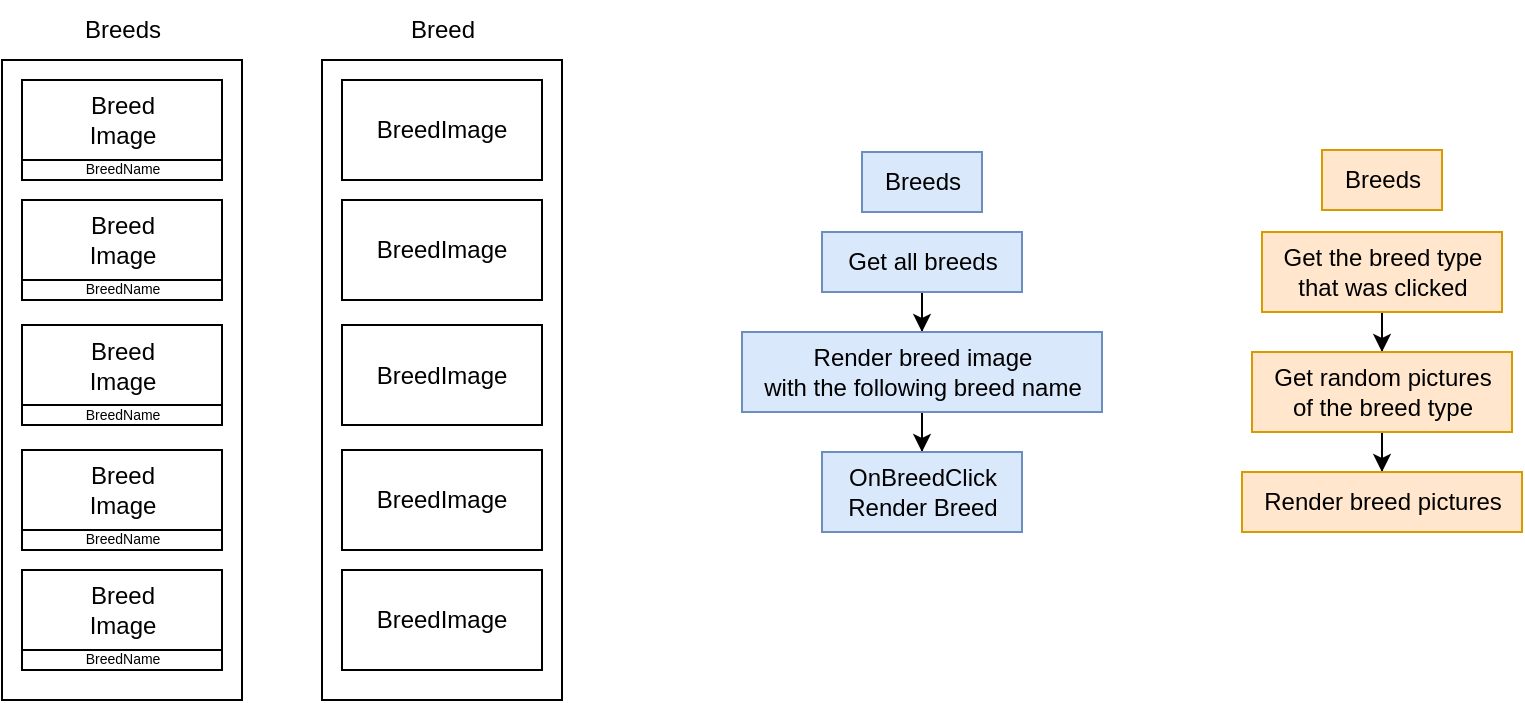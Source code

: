 <mxfile version="20.2.3" type="google"><diagram id="P7JOH4eBRa3EoXVeKAhw" name="Page-1"><mxGraphModel grid="1" page="1" gridSize="10" guides="1" tooltips="1" connect="1" arrows="1" fold="1" pageScale="1" pageWidth="850" pageHeight="1100" math="0" shadow="0"><root><mxCell id="0"/><mxCell id="1" parent="0"/><mxCell id="vqypg_9jLbD9Qh7zCxhH-2" value="" style="rounded=0;whiteSpace=wrap;html=1;" vertex="1" parent="1"><mxGeometry x="40" y="40" width="120" height="320" as="geometry"/></mxCell><mxCell id="vqypg_9jLbD9Qh7zCxhH-3" value="Breeds" style="text;html=1;align=center;verticalAlign=middle;resizable=0;points=[];autosize=1;strokeColor=none;fillColor=none;" vertex="1" parent="1"><mxGeometry x="70" y="10" width="60" height="30" as="geometry"/></mxCell><mxCell id="vqypg_9jLbD9Qh7zCxhH-4" value="" style="rounded=0;whiteSpace=wrap;html=1;" vertex="1" parent="1"><mxGeometry x="50" y="50" width="100" height="50" as="geometry"/></mxCell><mxCell id="vqypg_9jLbD9Qh7zCxhH-5" value="Breed&lt;br&gt;Image" style="text;html=1;align=center;verticalAlign=middle;resizable=0;points=[];autosize=1;strokeColor=none;fillColor=none;" vertex="1" parent="1"><mxGeometry x="70" y="50" width="60" height="40" as="geometry"/></mxCell><mxCell id="vqypg_9jLbD9Qh7zCxhH-7" value="" style="rounded=0;whiteSpace=wrap;html=1;" vertex="1" parent="1"><mxGeometry x="50" y="90" width="100" height="10" as="geometry"/></mxCell><mxCell id="vqypg_9jLbD9Qh7zCxhH-8" value="BreedName" style="text;html=1;align=center;verticalAlign=middle;resizable=0;points=[];autosize=1;strokeColor=none;fillColor=none;fontSize=7;" vertex="1" parent="1"><mxGeometry x="70" y="85" width="60" height="20" as="geometry"/></mxCell><mxCell id="vqypg_9jLbD9Qh7zCxhH-11" value="" style="rounded=0;whiteSpace=wrap;html=1;" vertex="1" parent="1"><mxGeometry x="50" y="110" width="100" height="50" as="geometry"/></mxCell><mxCell id="vqypg_9jLbD9Qh7zCxhH-12" value="Breed&lt;br&gt;Image" style="text;html=1;align=center;verticalAlign=middle;resizable=0;points=[];autosize=1;strokeColor=none;fillColor=none;" vertex="1" parent="1"><mxGeometry x="70" y="110" width="60" height="40" as="geometry"/></mxCell><mxCell id="vqypg_9jLbD9Qh7zCxhH-13" value="" style="rounded=0;whiteSpace=wrap;html=1;" vertex="1" parent="1"><mxGeometry x="50" y="150" width="100" height="10" as="geometry"/></mxCell><mxCell id="vqypg_9jLbD9Qh7zCxhH-14" value="BreedName" style="text;html=1;align=center;verticalAlign=middle;resizable=0;points=[];autosize=1;strokeColor=none;fillColor=none;fontSize=7;" vertex="1" parent="1"><mxGeometry x="70" y="145" width="60" height="20" as="geometry"/></mxCell><mxCell id="vqypg_9jLbD9Qh7zCxhH-15" value="" style="rounded=0;whiteSpace=wrap;html=1;" vertex="1" parent="1"><mxGeometry x="50" y="172.5" width="100" height="50" as="geometry"/></mxCell><mxCell id="vqypg_9jLbD9Qh7zCxhH-16" value="Breed&lt;br&gt;Image" style="text;html=1;align=center;verticalAlign=middle;resizable=0;points=[];autosize=1;strokeColor=none;fillColor=none;" vertex="1" parent="1"><mxGeometry x="70" y="172.5" width="60" height="40" as="geometry"/></mxCell><mxCell id="vqypg_9jLbD9Qh7zCxhH-17" value="" style="rounded=0;whiteSpace=wrap;html=1;" vertex="1" parent="1"><mxGeometry x="50" y="212.5" width="100" height="10" as="geometry"/></mxCell><mxCell id="vqypg_9jLbD9Qh7zCxhH-18" value="BreedName" style="text;html=1;align=center;verticalAlign=middle;resizable=0;points=[];autosize=1;strokeColor=none;fillColor=none;fontSize=7;" vertex="1" parent="1"><mxGeometry x="70" y="207.5" width="60" height="20" as="geometry"/></mxCell><mxCell id="vqypg_9jLbD9Qh7zCxhH-19" value="" style="rounded=0;whiteSpace=wrap;html=1;" vertex="1" parent="1"><mxGeometry x="50" y="235" width="100" height="50" as="geometry"/></mxCell><mxCell id="vqypg_9jLbD9Qh7zCxhH-20" value="Breed&lt;br&gt;Image" style="text;html=1;align=center;verticalAlign=middle;resizable=0;points=[];autosize=1;strokeColor=none;fillColor=none;" vertex="1" parent="1"><mxGeometry x="70" y="235" width="60" height="40" as="geometry"/></mxCell><mxCell id="vqypg_9jLbD9Qh7zCxhH-21" value="" style="rounded=0;whiteSpace=wrap;html=1;" vertex="1" parent="1"><mxGeometry x="50" y="275" width="100" height="10" as="geometry"/></mxCell><mxCell id="vqypg_9jLbD9Qh7zCxhH-22" value="BreedName" style="text;html=1;align=center;verticalAlign=middle;resizable=0;points=[];autosize=1;strokeColor=none;fillColor=none;fontSize=7;" vertex="1" parent="1"><mxGeometry x="70" y="270" width="60" height="20" as="geometry"/></mxCell><mxCell id="vqypg_9jLbD9Qh7zCxhH-23" value="" style="rounded=0;whiteSpace=wrap;html=1;" vertex="1" parent="1"><mxGeometry x="50" y="295" width="100" height="50" as="geometry"/></mxCell><mxCell id="vqypg_9jLbD9Qh7zCxhH-24" value="Breed&lt;br&gt;Image" style="text;html=1;align=center;verticalAlign=middle;resizable=0;points=[];autosize=1;strokeColor=none;fillColor=none;" vertex="1" parent="1"><mxGeometry x="70" y="295" width="60" height="40" as="geometry"/></mxCell><mxCell id="vqypg_9jLbD9Qh7zCxhH-25" value="" style="rounded=0;whiteSpace=wrap;html=1;" vertex="1" parent="1"><mxGeometry x="50" y="335" width="100" height="10" as="geometry"/></mxCell><mxCell id="vqypg_9jLbD9Qh7zCxhH-26" value="BreedName" style="text;html=1;align=center;verticalAlign=middle;resizable=0;points=[];autosize=1;strokeColor=none;fillColor=none;fontSize=7;" vertex="1" parent="1"><mxGeometry x="70" y="330" width="60" height="20" as="geometry"/></mxCell><mxCell id="vqypg_9jLbD9Qh7zCxhH-27" value="" style="rounded=0;whiteSpace=wrap;html=1;" vertex="1" parent="1"><mxGeometry x="200" y="40" width="120" height="320" as="geometry"/></mxCell><mxCell id="vqypg_9jLbD9Qh7zCxhH-29" value="Breed" style="text;html=1;align=center;verticalAlign=middle;resizable=0;points=[];autosize=1;strokeColor=none;fillColor=none;" vertex="1" parent="1"><mxGeometry x="230" y="10" width="60" height="30" as="geometry"/></mxCell><mxCell id="vqypg_9jLbD9Qh7zCxhH-30" value="BreedImage" style="rounded=0;whiteSpace=wrap;html=1;" vertex="1" parent="1"><mxGeometry x="210" y="50" width="100" height="50" as="geometry"/></mxCell><mxCell id="vqypg_9jLbD9Qh7zCxhH-31" value="BreedImage" style="rounded=0;whiteSpace=wrap;html=1;" vertex="1" parent="1"><mxGeometry x="210" y="110" width="100" height="50" as="geometry"/></mxCell><mxCell id="vqypg_9jLbD9Qh7zCxhH-32" value="BreedImage" style="rounded=0;whiteSpace=wrap;html=1;" vertex="1" parent="1"><mxGeometry x="210" y="172.5" width="100" height="50" as="geometry"/></mxCell><mxCell id="vqypg_9jLbD9Qh7zCxhH-33" value="BreedImage" style="rounded=0;whiteSpace=wrap;html=1;" vertex="1" parent="1"><mxGeometry x="210" y="235" width="100" height="50" as="geometry"/></mxCell><mxCell id="vqypg_9jLbD9Qh7zCxhH-34" value="BreedImage" style="rounded=0;whiteSpace=wrap;html=1;" vertex="1" parent="1"><mxGeometry x="210" y="295" width="100" height="50" as="geometry"/></mxCell><mxCell id="vqypg_9jLbD9Qh7zCxhH-39" value="" style="edgeStyle=orthogonalEdgeStyle;rounded=0;orthogonalLoop=1;jettySize=auto;html=1;fontSize=7;" edge="1" parent="1" source="vqypg_9jLbD9Qh7zCxhH-35" target="vqypg_9jLbD9Qh7zCxhH-37"><mxGeometry relative="1" as="geometry"/></mxCell><mxCell id="vqypg_9jLbD9Qh7zCxhH-35" value="Get all breeds" style="text;html=1;align=center;verticalAlign=middle;resizable=0;points=[];autosize=1;strokeColor=#6c8ebf;fillColor=#dae8fc;" vertex="1" parent="1"><mxGeometry x="450" y="126" width="100" height="30" as="geometry"/></mxCell><mxCell id="vqypg_9jLbD9Qh7zCxhH-41" value="" style="edgeStyle=orthogonalEdgeStyle;rounded=0;orthogonalLoop=1;jettySize=auto;html=1;fontSize=7;" edge="1" parent="1" source="vqypg_9jLbD9Qh7zCxhH-37" target="vqypg_9jLbD9Qh7zCxhH-40"><mxGeometry relative="1" as="geometry"/></mxCell><mxCell id="vqypg_9jLbD9Qh7zCxhH-37" value="Render breed image&lt;br&gt;with the following breed name" style="text;html=1;align=center;verticalAlign=middle;resizable=0;points=[];autosize=1;strokeColor=#6c8ebf;fillColor=#dae8fc;" vertex="1" parent="1"><mxGeometry x="410" y="176" width="180" height="40" as="geometry"/></mxCell><mxCell id="vqypg_9jLbD9Qh7zCxhH-38" value="Breeds" style="text;html=1;align=center;verticalAlign=middle;resizable=0;points=[];autosize=1;strokeColor=#6c8ebf;fillColor=#dae8fc;" vertex="1" parent="1"><mxGeometry x="470" y="86" width="60" height="30" as="geometry"/></mxCell><mxCell id="vqypg_9jLbD9Qh7zCxhH-40" value="OnBreedClick&lt;br&gt;Render Breed" style="text;html=1;align=center;verticalAlign=middle;resizable=0;points=[];autosize=1;strokeColor=#6c8ebf;fillColor=#dae8fc;" vertex="1" parent="1"><mxGeometry x="450" y="236" width="100" height="40" as="geometry"/></mxCell><mxCell id="vqypg_9jLbD9Qh7zCxhH-42" value="Breeds" style="text;html=1;align=center;verticalAlign=middle;resizable=0;points=[];autosize=1;strokeColor=#d79b00;fillColor=#ffe6cc;" vertex="1" parent="1"><mxGeometry x="700" y="85" width="60" height="30" as="geometry"/></mxCell><mxCell id="vqypg_9jLbD9Qh7zCxhH-46" value="" style="edgeStyle=orthogonalEdgeStyle;rounded=0;orthogonalLoop=1;jettySize=auto;html=1;fontSize=7;" edge="1" parent="1" source="vqypg_9jLbD9Qh7zCxhH-43" target="vqypg_9jLbD9Qh7zCxhH-45"><mxGeometry relative="1" as="geometry"/></mxCell><mxCell id="vqypg_9jLbD9Qh7zCxhH-43" value="Get the breed type&lt;br&gt;that was clicked" style="text;html=1;align=center;verticalAlign=middle;resizable=0;points=[];autosize=1;strokeColor=#d79b00;fillColor=#ffe6cc;" vertex="1" parent="1"><mxGeometry x="670" y="126" width="120" height="40" as="geometry"/></mxCell><mxCell id="vqypg_9jLbD9Qh7zCxhH-48" value="" style="edgeStyle=orthogonalEdgeStyle;rounded=0;orthogonalLoop=1;jettySize=auto;html=1;fontSize=7;" edge="1" parent="1" source="vqypg_9jLbD9Qh7zCxhH-45" target="vqypg_9jLbD9Qh7zCxhH-47"><mxGeometry relative="1" as="geometry"/></mxCell><mxCell id="vqypg_9jLbD9Qh7zCxhH-45" value="Get random pictures&lt;br&gt;of the breed type" style="text;html=1;align=center;verticalAlign=middle;resizable=0;points=[];autosize=1;strokeColor=#d79b00;fillColor=#ffe6cc;" vertex="1" parent="1"><mxGeometry x="665" y="186" width="130" height="40" as="geometry"/></mxCell><mxCell id="vqypg_9jLbD9Qh7zCxhH-47" value="Render breed pictures" style="text;html=1;align=center;verticalAlign=middle;resizable=0;points=[];autosize=1;strokeColor=#d79b00;fillColor=#ffe6cc;" vertex="1" parent="1"><mxGeometry x="660" y="246" width="140" height="30" as="geometry"/></mxCell></root></mxGraphModel></diagram></mxfile>